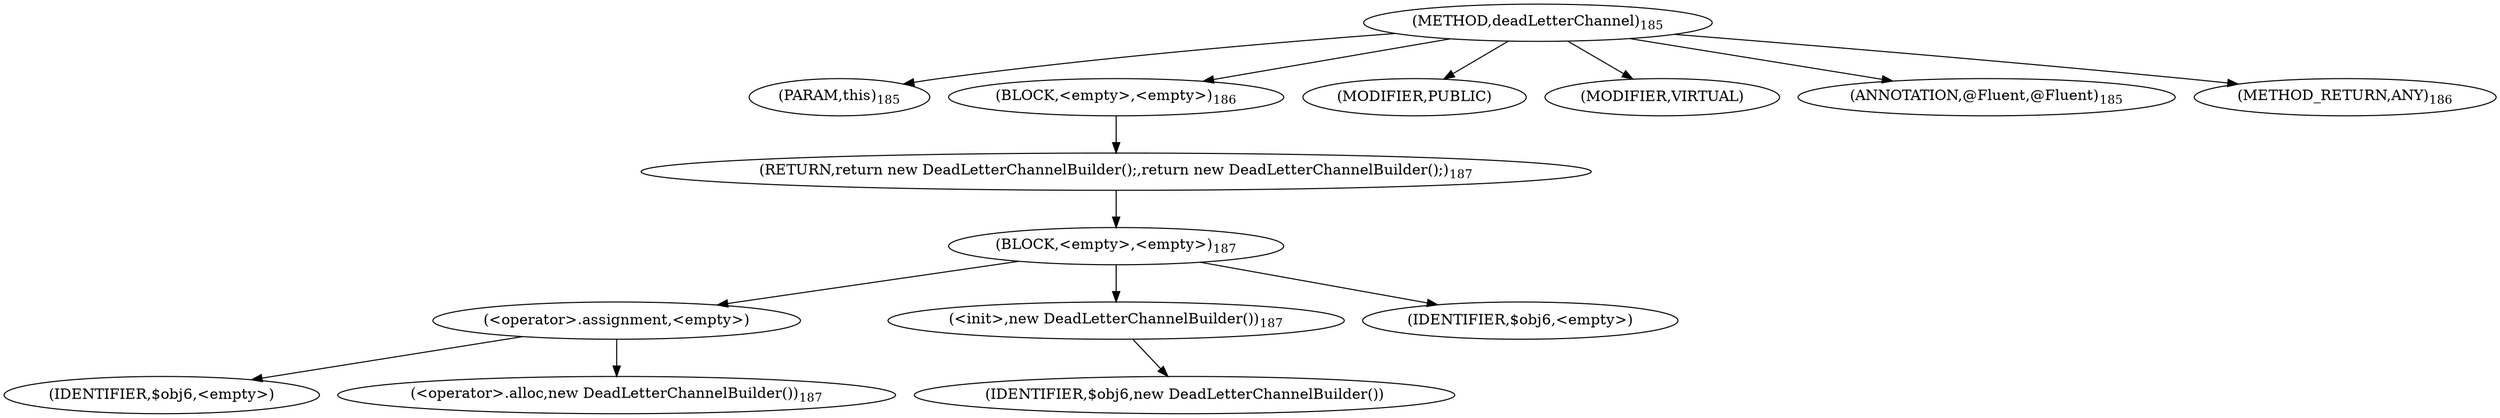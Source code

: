 digraph "deadLetterChannel" {  
"424" [label = <(METHOD,deadLetterChannel)<SUB>185</SUB>> ]
"425" [label = <(PARAM,this)<SUB>185</SUB>> ]
"426" [label = <(BLOCK,&lt;empty&gt;,&lt;empty&gt;)<SUB>186</SUB>> ]
"427" [label = <(RETURN,return new DeadLetterChannelBuilder();,return new DeadLetterChannelBuilder();)<SUB>187</SUB>> ]
"428" [label = <(BLOCK,&lt;empty&gt;,&lt;empty&gt;)<SUB>187</SUB>> ]
"429" [label = <(&lt;operator&gt;.assignment,&lt;empty&gt;)> ]
"430" [label = <(IDENTIFIER,$obj6,&lt;empty&gt;)> ]
"431" [label = <(&lt;operator&gt;.alloc,new DeadLetterChannelBuilder())<SUB>187</SUB>> ]
"432" [label = <(&lt;init&gt;,new DeadLetterChannelBuilder())<SUB>187</SUB>> ]
"433" [label = <(IDENTIFIER,$obj6,new DeadLetterChannelBuilder())> ]
"434" [label = <(IDENTIFIER,$obj6,&lt;empty&gt;)> ]
"435" [label = <(MODIFIER,PUBLIC)> ]
"436" [label = <(MODIFIER,VIRTUAL)> ]
"437" [label = <(ANNOTATION,@Fluent,@Fluent)<SUB>185</SUB>> ]
"438" [label = <(METHOD_RETURN,ANY)<SUB>186</SUB>> ]
  "424" -> "425" 
  "424" -> "426" 
  "424" -> "435" 
  "424" -> "436" 
  "424" -> "437" 
  "424" -> "438" 
  "426" -> "427" 
  "427" -> "428" 
  "428" -> "429" 
  "428" -> "432" 
  "428" -> "434" 
  "429" -> "430" 
  "429" -> "431" 
  "432" -> "433" 
}
